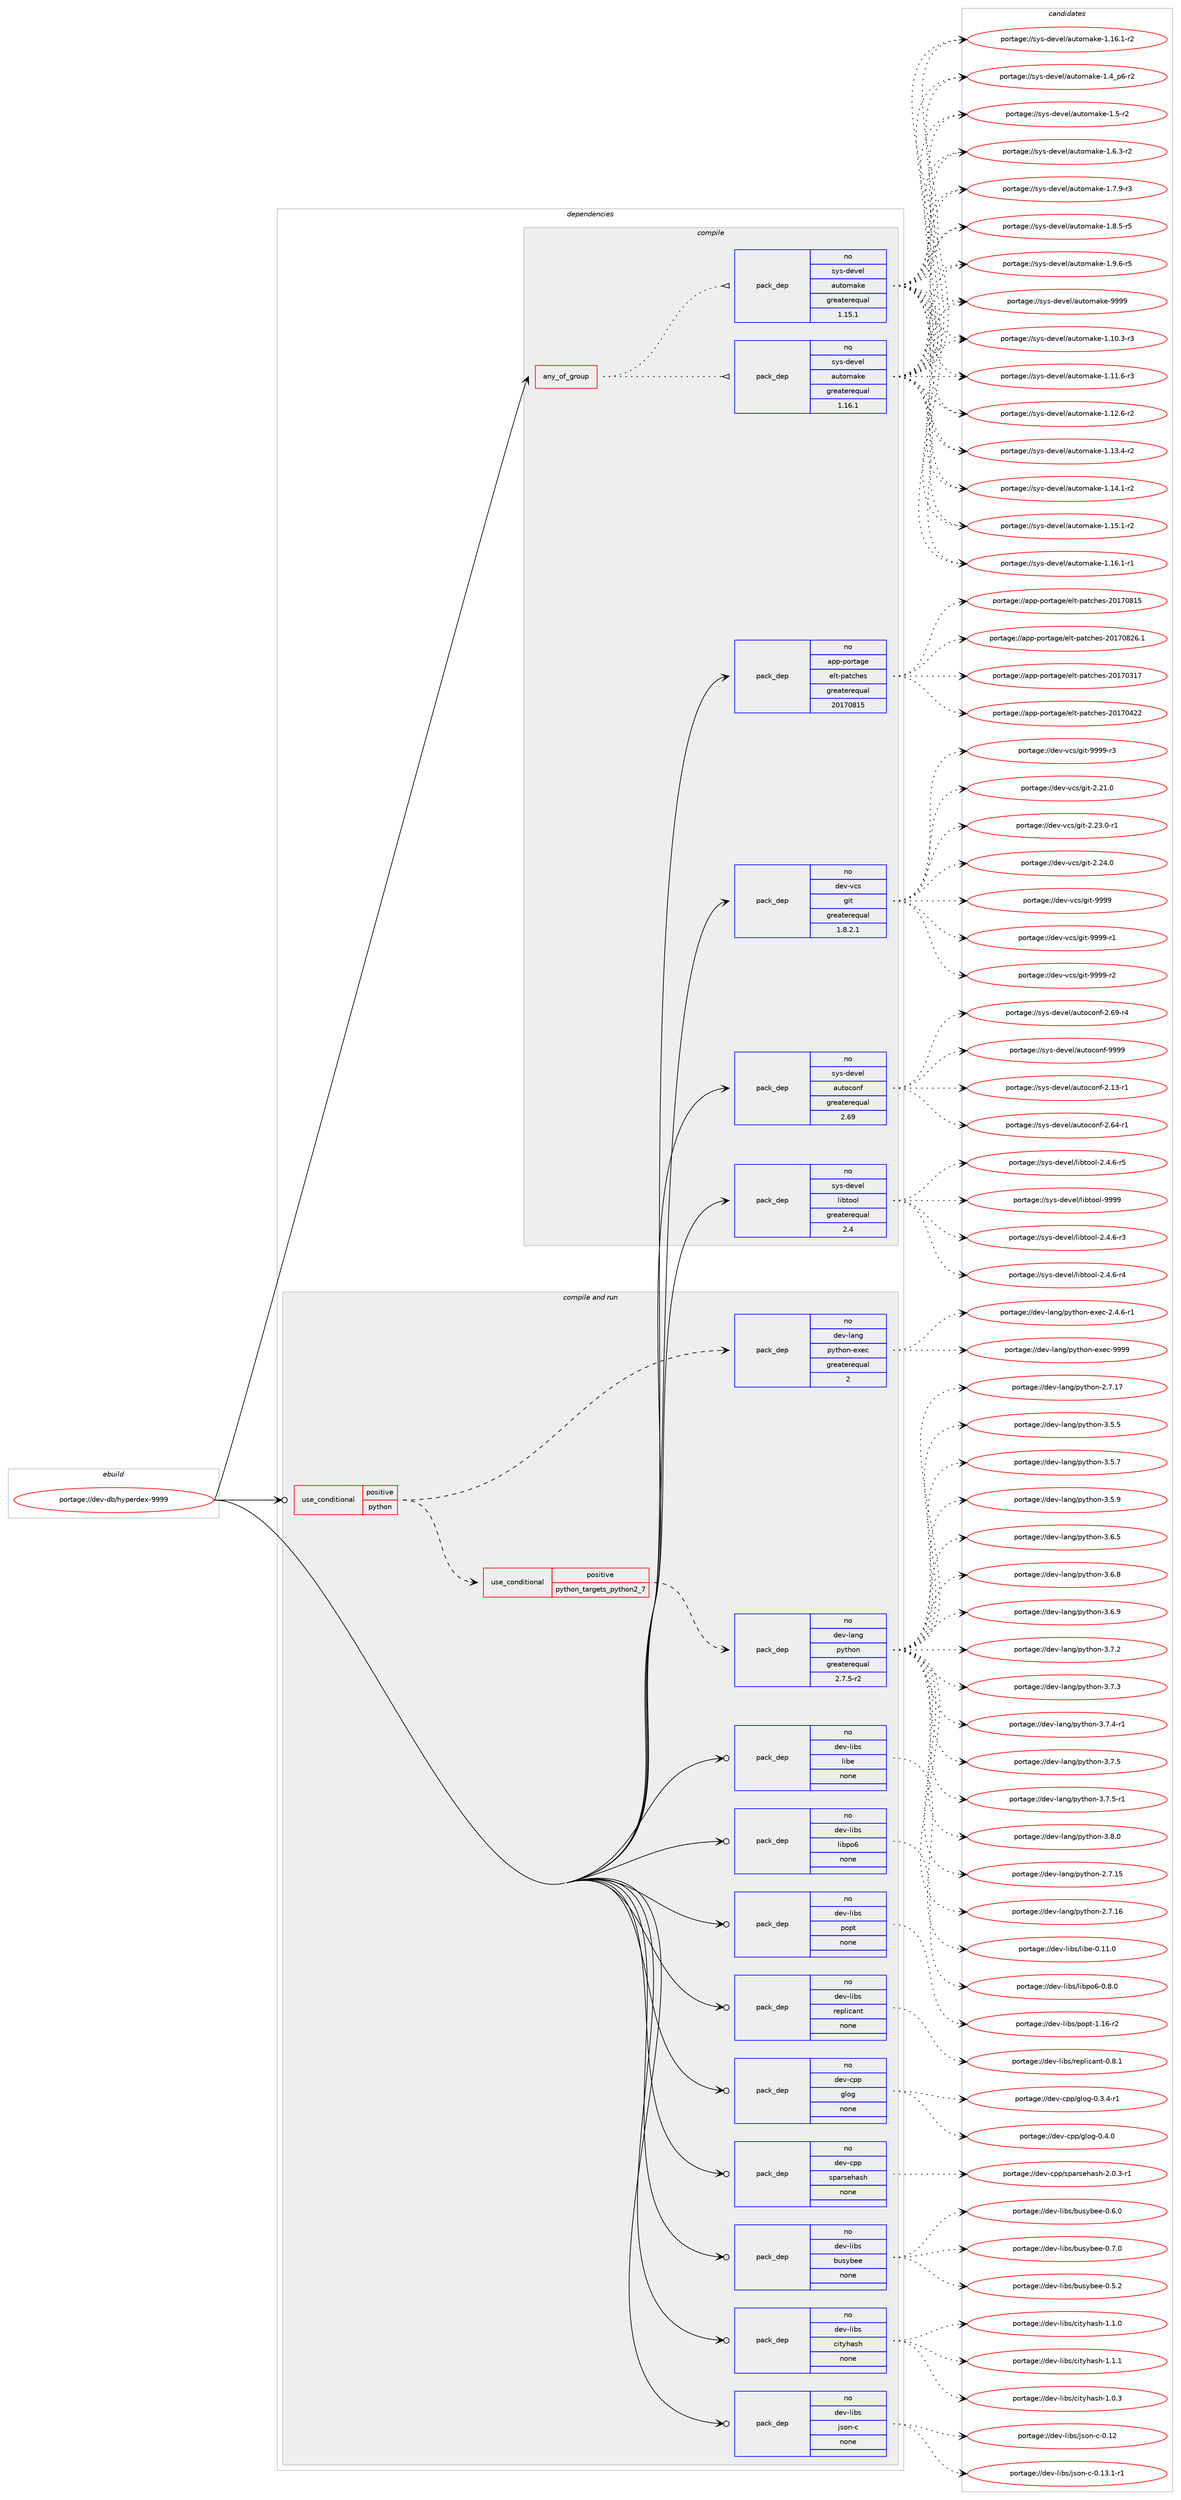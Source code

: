 digraph prolog {

# *************
# Graph options
# *************

newrank=true;
concentrate=true;
compound=true;
graph [rankdir=LR,fontname=Helvetica,fontsize=10,ranksep=1.5];#, ranksep=2.5, nodesep=0.2];
edge  [arrowhead=vee];
node  [fontname=Helvetica,fontsize=10];

# **********
# The ebuild
# **********

subgraph cluster_leftcol {
color=gray;
rank=same;
label=<<i>ebuild</i>>;
id [label="portage://dev-db/hyperdex-9999", color=red, width=4, href="../dev-db/hyperdex-9999.svg"];
}

# ****************
# The dependencies
# ****************

subgraph cluster_midcol {
color=gray;
label=<<i>dependencies</i>>;
subgraph cluster_compile {
fillcolor="#eeeeee";
style=filled;
label=<<i>compile</i>>;
subgraph any1129 {
dependency53700 [label=<<TABLE BORDER="0" CELLBORDER="1" CELLSPACING="0" CELLPADDING="4"><TR><TD CELLPADDING="10">any_of_group</TD></TR></TABLE>>, shape=none, color=red];subgraph pack40494 {
dependency53701 [label=<<TABLE BORDER="0" CELLBORDER="1" CELLSPACING="0" CELLPADDING="4" WIDTH="220"><TR><TD ROWSPAN="6" CELLPADDING="30">pack_dep</TD></TR><TR><TD WIDTH="110">no</TD></TR><TR><TD>sys-devel</TD></TR><TR><TD>automake</TD></TR><TR><TD>greaterequal</TD></TR><TR><TD>1.16.1</TD></TR></TABLE>>, shape=none, color=blue];
}
dependency53700:e -> dependency53701:w [weight=20,style="dotted",arrowhead="oinv"];
subgraph pack40495 {
dependency53702 [label=<<TABLE BORDER="0" CELLBORDER="1" CELLSPACING="0" CELLPADDING="4" WIDTH="220"><TR><TD ROWSPAN="6" CELLPADDING="30">pack_dep</TD></TR><TR><TD WIDTH="110">no</TD></TR><TR><TD>sys-devel</TD></TR><TR><TD>automake</TD></TR><TR><TD>greaterequal</TD></TR><TR><TD>1.15.1</TD></TR></TABLE>>, shape=none, color=blue];
}
dependency53700:e -> dependency53702:w [weight=20,style="dotted",arrowhead="oinv"];
}
id:e -> dependency53700:w [weight=20,style="solid",arrowhead="vee"];
subgraph pack40496 {
dependency53703 [label=<<TABLE BORDER="0" CELLBORDER="1" CELLSPACING="0" CELLPADDING="4" WIDTH="220"><TR><TD ROWSPAN="6" CELLPADDING="30">pack_dep</TD></TR><TR><TD WIDTH="110">no</TD></TR><TR><TD>app-portage</TD></TR><TR><TD>elt-patches</TD></TR><TR><TD>greaterequal</TD></TR><TR><TD>20170815</TD></TR></TABLE>>, shape=none, color=blue];
}
id:e -> dependency53703:w [weight=20,style="solid",arrowhead="vee"];
subgraph pack40497 {
dependency53704 [label=<<TABLE BORDER="0" CELLBORDER="1" CELLSPACING="0" CELLPADDING="4" WIDTH="220"><TR><TD ROWSPAN="6" CELLPADDING="30">pack_dep</TD></TR><TR><TD WIDTH="110">no</TD></TR><TR><TD>dev-vcs</TD></TR><TR><TD>git</TD></TR><TR><TD>greaterequal</TD></TR><TR><TD>1.8.2.1</TD></TR></TABLE>>, shape=none, color=blue];
}
id:e -> dependency53704:w [weight=20,style="solid",arrowhead="vee"];
subgraph pack40498 {
dependency53705 [label=<<TABLE BORDER="0" CELLBORDER="1" CELLSPACING="0" CELLPADDING="4" WIDTH="220"><TR><TD ROWSPAN="6" CELLPADDING="30">pack_dep</TD></TR><TR><TD WIDTH="110">no</TD></TR><TR><TD>sys-devel</TD></TR><TR><TD>autoconf</TD></TR><TR><TD>greaterequal</TD></TR><TR><TD>2.69</TD></TR></TABLE>>, shape=none, color=blue];
}
id:e -> dependency53705:w [weight=20,style="solid",arrowhead="vee"];
subgraph pack40499 {
dependency53706 [label=<<TABLE BORDER="0" CELLBORDER="1" CELLSPACING="0" CELLPADDING="4" WIDTH="220"><TR><TD ROWSPAN="6" CELLPADDING="30">pack_dep</TD></TR><TR><TD WIDTH="110">no</TD></TR><TR><TD>sys-devel</TD></TR><TR><TD>libtool</TD></TR><TR><TD>greaterequal</TD></TR><TR><TD>2.4</TD></TR></TABLE>>, shape=none, color=blue];
}
id:e -> dependency53706:w [weight=20,style="solid",arrowhead="vee"];
}
subgraph cluster_compileandrun {
fillcolor="#eeeeee";
style=filled;
label=<<i>compile and run</i>>;
subgraph cond12049 {
dependency53707 [label=<<TABLE BORDER="0" CELLBORDER="1" CELLSPACING="0" CELLPADDING="4"><TR><TD ROWSPAN="3" CELLPADDING="10">use_conditional</TD></TR><TR><TD>positive</TD></TR><TR><TD>python</TD></TR></TABLE>>, shape=none, color=red];
subgraph cond12050 {
dependency53708 [label=<<TABLE BORDER="0" CELLBORDER="1" CELLSPACING="0" CELLPADDING="4"><TR><TD ROWSPAN="3" CELLPADDING="10">use_conditional</TD></TR><TR><TD>positive</TD></TR><TR><TD>python_targets_python2_7</TD></TR></TABLE>>, shape=none, color=red];
subgraph pack40500 {
dependency53709 [label=<<TABLE BORDER="0" CELLBORDER="1" CELLSPACING="0" CELLPADDING="4" WIDTH="220"><TR><TD ROWSPAN="6" CELLPADDING="30">pack_dep</TD></TR><TR><TD WIDTH="110">no</TD></TR><TR><TD>dev-lang</TD></TR><TR><TD>python</TD></TR><TR><TD>greaterequal</TD></TR><TR><TD>2.7.5-r2</TD></TR></TABLE>>, shape=none, color=blue];
}
dependency53708:e -> dependency53709:w [weight=20,style="dashed",arrowhead="vee"];
}
dependency53707:e -> dependency53708:w [weight=20,style="dashed",arrowhead="vee"];
subgraph pack40501 {
dependency53710 [label=<<TABLE BORDER="0" CELLBORDER="1" CELLSPACING="0" CELLPADDING="4" WIDTH="220"><TR><TD ROWSPAN="6" CELLPADDING="30">pack_dep</TD></TR><TR><TD WIDTH="110">no</TD></TR><TR><TD>dev-lang</TD></TR><TR><TD>python-exec</TD></TR><TR><TD>greaterequal</TD></TR><TR><TD>2</TD></TR></TABLE>>, shape=none, color=blue];
}
dependency53707:e -> dependency53710:w [weight=20,style="dashed",arrowhead="vee"];
}
id:e -> dependency53707:w [weight=20,style="solid",arrowhead="odotvee"];
subgraph pack40502 {
dependency53711 [label=<<TABLE BORDER="0" CELLBORDER="1" CELLSPACING="0" CELLPADDING="4" WIDTH="220"><TR><TD ROWSPAN="6" CELLPADDING="30">pack_dep</TD></TR><TR><TD WIDTH="110">no</TD></TR><TR><TD>dev-cpp</TD></TR><TR><TD>glog</TD></TR><TR><TD>none</TD></TR><TR><TD></TD></TR></TABLE>>, shape=none, color=blue];
}
id:e -> dependency53711:w [weight=20,style="solid",arrowhead="odotvee"];
subgraph pack40503 {
dependency53712 [label=<<TABLE BORDER="0" CELLBORDER="1" CELLSPACING="0" CELLPADDING="4" WIDTH="220"><TR><TD ROWSPAN="6" CELLPADDING="30">pack_dep</TD></TR><TR><TD WIDTH="110">no</TD></TR><TR><TD>dev-cpp</TD></TR><TR><TD>sparsehash</TD></TR><TR><TD>none</TD></TR><TR><TD></TD></TR></TABLE>>, shape=none, color=blue];
}
id:e -> dependency53712:w [weight=20,style="solid",arrowhead="odotvee"];
subgraph pack40504 {
dependency53713 [label=<<TABLE BORDER="0" CELLBORDER="1" CELLSPACING="0" CELLPADDING="4" WIDTH="220"><TR><TD ROWSPAN="6" CELLPADDING="30">pack_dep</TD></TR><TR><TD WIDTH="110">no</TD></TR><TR><TD>dev-libs</TD></TR><TR><TD>busybee</TD></TR><TR><TD>none</TD></TR><TR><TD></TD></TR></TABLE>>, shape=none, color=blue];
}
id:e -> dependency53713:w [weight=20,style="solid",arrowhead="odotvee"];
subgraph pack40505 {
dependency53714 [label=<<TABLE BORDER="0" CELLBORDER="1" CELLSPACING="0" CELLPADDING="4" WIDTH="220"><TR><TD ROWSPAN="6" CELLPADDING="30">pack_dep</TD></TR><TR><TD WIDTH="110">no</TD></TR><TR><TD>dev-libs</TD></TR><TR><TD>cityhash</TD></TR><TR><TD>none</TD></TR><TR><TD></TD></TR></TABLE>>, shape=none, color=blue];
}
id:e -> dependency53714:w [weight=20,style="solid",arrowhead="odotvee"];
subgraph pack40506 {
dependency53715 [label=<<TABLE BORDER="0" CELLBORDER="1" CELLSPACING="0" CELLPADDING="4" WIDTH="220"><TR><TD ROWSPAN="6" CELLPADDING="30">pack_dep</TD></TR><TR><TD WIDTH="110">no</TD></TR><TR><TD>dev-libs</TD></TR><TR><TD>json-c</TD></TR><TR><TD>none</TD></TR><TR><TD></TD></TR></TABLE>>, shape=none, color=blue];
}
id:e -> dependency53715:w [weight=20,style="solid",arrowhead="odotvee"];
subgraph pack40507 {
dependency53716 [label=<<TABLE BORDER="0" CELLBORDER="1" CELLSPACING="0" CELLPADDING="4" WIDTH="220"><TR><TD ROWSPAN="6" CELLPADDING="30">pack_dep</TD></TR><TR><TD WIDTH="110">no</TD></TR><TR><TD>dev-libs</TD></TR><TR><TD>libe</TD></TR><TR><TD>none</TD></TR><TR><TD></TD></TR></TABLE>>, shape=none, color=blue];
}
id:e -> dependency53716:w [weight=20,style="solid",arrowhead="odotvee"];
subgraph pack40508 {
dependency53717 [label=<<TABLE BORDER="0" CELLBORDER="1" CELLSPACING="0" CELLPADDING="4" WIDTH="220"><TR><TD ROWSPAN="6" CELLPADDING="30">pack_dep</TD></TR><TR><TD WIDTH="110">no</TD></TR><TR><TD>dev-libs</TD></TR><TR><TD>libpo6</TD></TR><TR><TD>none</TD></TR><TR><TD></TD></TR></TABLE>>, shape=none, color=blue];
}
id:e -> dependency53717:w [weight=20,style="solid",arrowhead="odotvee"];
subgraph pack40509 {
dependency53718 [label=<<TABLE BORDER="0" CELLBORDER="1" CELLSPACING="0" CELLPADDING="4" WIDTH="220"><TR><TD ROWSPAN="6" CELLPADDING="30">pack_dep</TD></TR><TR><TD WIDTH="110">no</TD></TR><TR><TD>dev-libs</TD></TR><TR><TD>popt</TD></TR><TR><TD>none</TD></TR><TR><TD></TD></TR></TABLE>>, shape=none, color=blue];
}
id:e -> dependency53718:w [weight=20,style="solid",arrowhead="odotvee"];
subgraph pack40510 {
dependency53719 [label=<<TABLE BORDER="0" CELLBORDER="1" CELLSPACING="0" CELLPADDING="4" WIDTH="220"><TR><TD ROWSPAN="6" CELLPADDING="30">pack_dep</TD></TR><TR><TD WIDTH="110">no</TD></TR><TR><TD>dev-libs</TD></TR><TR><TD>replicant</TD></TR><TR><TD>none</TD></TR><TR><TD></TD></TR></TABLE>>, shape=none, color=blue];
}
id:e -> dependency53719:w [weight=20,style="solid",arrowhead="odotvee"];
}
subgraph cluster_run {
fillcolor="#eeeeee";
style=filled;
label=<<i>run</i>>;
}
}

# **************
# The candidates
# **************

subgraph cluster_choices {
rank=same;
color=gray;
label=<<i>candidates</i>>;

subgraph choice40494 {
color=black;
nodesep=1;
choiceportage11512111545100101118101108479711711611110997107101454946494846514511451 [label="portage://sys-devel/automake-1.10.3-r3", color=red, width=4,href="../sys-devel/automake-1.10.3-r3.svg"];
choiceportage11512111545100101118101108479711711611110997107101454946494946544511451 [label="portage://sys-devel/automake-1.11.6-r3", color=red, width=4,href="../sys-devel/automake-1.11.6-r3.svg"];
choiceportage11512111545100101118101108479711711611110997107101454946495046544511450 [label="portage://sys-devel/automake-1.12.6-r2", color=red, width=4,href="../sys-devel/automake-1.12.6-r2.svg"];
choiceportage11512111545100101118101108479711711611110997107101454946495146524511450 [label="portage://sys-devel/automake-1.13.4-r2", color=red, width=4,href="../sys-devel/automake-1.13.4-r2.svg"];
choiceportage11512111545100101118101108479711711611110997107101454946495246494511450 [label="portage://sys-devel/automake-1.14.1-r2", color=red, width=4,href="../sys-devel/automake-1.14.1-r2.svg"];
choiceportage11512111545100101118101108479711711611110997107101454946495346494511450 [label="portage://sys-devel/automake-1.15.1-r2", color=red, width=4,href="../sys-devel/automake-1.15.1-r2.svg"];
choiceportage11512111545100101118101108479711711611110997107101454946495446494511449 [label="portage://sys-devel/automake-1.16.1-r1", color=red, width=4,href="../sys-devel/automake-1.16.1-r1.svg"];
choiceportage11512111545100101118101108479711711611110997107101454946495446494511450 [label="portage://sys-devel/automake-1.16.1-r2", color=red, width=4,href="../sys-devel/automake-1.16.1-r2.svg"];
choiceportage115121115451001011181011084797117116111109971071014549465295112544511450 [label="portage://sys-devel/automake-1.4_p6-r2", color=red, width=4,href="../sys-devel/automake-1.4_p6-r2.svg"];
choiceportage11512111545100101118101108479711711611110997107101454946534511450 [label="portage://sys-devel/automake-1.5-r2", color=red, width=4,href="../sys-devel/automake-1.5-r2.svg"];
choiceportage115121115451001011181011084797117116111109971071014549465446514511450 [label="portage://sys-devel/automake-1.6.3-r2", color=red, width=4,href="../sys-devel/automake-1.6.3-r2.svg"];
choiceportage115121115451001011181011084797117116111109971071014549465546574511451 [label="portage://sys-devel/automake-1.7.9-r3", color=red, width=4,href="../sys-devel/automake-1.7.9-r3.svg"];
choiceportage115121115451001011181011084797117116111109971071014549465646534511453 [label="portage://sys-devel/automake-1.8.5-r5", color=red, width=4,href="../sys-devel/automake-1.8.5-r5.svg"];
choiceportage115121115451001011181011084797117116111109971071014549465746544511453 [label="portage://sys-devel/automake-1.9.6-r5", color=red, width=4,href="../sys-devel/automake-1.9.6-r5.svg"];
choiceportage115121115451001011181011084797117116111109971071014557575757 [label="portage://sys-devel/automake-9999", color=red, width=4,href="../sys-devel/automake-9999.svg"];
dependency53701:e -> choiceportage11512111545100101118101108479711711611110997107101454946494846514511451:w [style=dotted,weight="100"];
dependency53701:e -> choiceportage11512111545100101118101108479711711611110997107101454946494946544511451:w [style=dotted,weight="100"];
dependency53701:e -> choiceportage11512111545100101118101108479711711611110997107101454946495046544511450:w [style=dotted,weight="100"];
dependency53701:e -> choiceportage11512111545100101118101108479711711611110997107101454946495146524511450:w [style=dotted,weight="100"];
dependency53701:e -> choiceportage11512111545100101118101108479711711611110997107101454946495246494511450:w [style=dotted,weight="100"];
dependency53701:e -> choiceportage11512111545100101118101108479711711611110997107101454946495346494511450:w [style=dotted,weight="100"];
dependency53701:e -> choiceportage11512111545100101118101108479711711611110997107101454946495446494511449:w [style=dotted,weight="100"];
dependency53701:e -> choiceportage11512111545100101118101108479711711611110997107101454946495446494511450:w [style=dotted,weight="100"];
dependency53701:e -> choiceportage115121115451001011181011084797117116111109971071014549465295112544511450:w [style=dotted,weight="100"];
dependency53701:e -> choiceportage11512111545100101118101108479711711611110997107101454946534511450:w [style=dotted,weight="100"];
dependency53701:e -> choiceportage115121115451001011181011084797117116111109971071014549465446514511450:w [style=dotted,weight="100"];
dependency53701:e -> choiceportage115121115451001011181011084797117116111109971071014549465546574511451:w [style=dotted,weight="100"];
dependency53701:e -> choiceportage115121115451001011181011084797117116111109971071014549465646534511453:w [style=dotted,weight="100"];
dependency53701:e -> choiceportage115121115451001011181011084797117116111109971071014549465746544511453:w [style=dotted,weight="100"];
dependency53701:e -> choiceportage115121115451001011181011084797117116111109971071014557575757:w [style=dotted,weight="100"];
}
subgraph choice40495 {
color=black;
nodesep=1;
choiceportage11512111545100101118101108479711711611110997107101454946494846514511451 [label="portage://sys-devel/automake-1.10.3-r3", color=red, width=4,href="../sys-devel/automake-1.10.3-r3.svg"];
choiceportage11512111545100101118101108479711711611110997107101454946494946544511451 [label="portage://sys-devel/automake-1.11.6-r3", color=red, width=4,href="../sys-devel/automake-1.11.6-r3.svg"];
choiceportage11512111545100101118101108479711711611110997107101454946495046544511450 [label="portage://sys-devel/automake-1.12.6-r2", color=red, width=4,href="../sys-devel/automake-1.12.6-r2.svg"];
choiceportage11512111545100101118101108479711711611110997107101454946495146524511450 [label="portage://sys-devel/automake-1.13.4-r2", color=red, width=4,href="../sys-devel/automake-1.13.4-r2.svg"];
choiceportage11512111545100101118101108479711711611110997107101454946495246494511450 [label="portage://sys-devel/automake-1.14.1-r2", color=red, width=4,href="../sys-devel/automake-1.14.1-r2.svg"];
choiceportage11512111545100101118101108479711711611110997107101454946495346494511450 [label="portage://sys-devel/automake-1.15.1-r2", color=red, width=4,href="../sys-devel/automake-1.15.1-r2.svg"];
choiceportage11512111545100101118101108479711711611110997107101454946495446494511449 [label="portage://sys-devel/automake-1.16.1-r1", color=red, width=4,href="../sys-devel/automake-1.16.1-r1.svg"];
choiceportage11512111545100101118101108479711711611110997107101454946495446494511450 [label="portage://sys-devel/automake-1.16.1-r2", color=red, width=4,href="../sys-devel/automake-1.16.1-r2.svg"];
choiceportage115121115451001011181011084797117116111109971071014549465295112544511450 [label="portage://sys-devel/automake-1.4_p6-r2", color=red, width=4,href="../sys-devel/automake-1.4_p6-r2.svg"];
choiceportage11512111545100101118101108479711711611110997107101454946534511450 [label="portage://sys-devel/automake-1.5-r2", color=red, width=4,href="../sys-devel/automake-1.5-r2.svg"];
choiceportage115121115451001011181011084797117116111109971071014549465446514511450 [label="portage://sys-devel/automake-1.6.3-r2", color=red, width=4,href="../sys-devel/automake-1.6.3-r2.svg"];
choiceportage115121115451001011181011084797117116111109971071014549465546574511451 [label="portage://sys-devel/automake-1.7.9-r3", color=red, width=4,href="../sys-devel/automake-1.7.9-r3.svg"];
choiceportage115121115451001011181011084797117116111109971071014549465646534511453 [label="portage://sys-devel/automake-1.8.5-r5", color=red, width=4,href="../sys-devel/automake-1.8.5-r5.svg"];
choiceportage115121115451001011181011084797117116111109971071014549465746544511453 [label="portage://sys-devel/automake-1.9.6-r5", color=red, width=4,href="../sys-devel/automake-1.9.6-r5.svg"];
choiceportage115121115451001011181011084797117116111109971071014557575757 [label="portage://sys-devel/automake-9999", color=red, width=4,href="../sys-devel/automake-9999.svg"];
dependency53702:e -> choiceportage11512111545100101118101108479711711611110997107101454946494846514511451:w [style=dotted,weight="100"];
dependency53702:e -> choiceportage11512111545100101118101108479711711611110997107101454946494946544511451:w [style=dotted,weight="100"];
dependency53702:e -> choiceportage11512111545100101118101108479711711611110997107101454946495046544511450:w [style=dotted,weight="100"];
dependency53702:e -> choiceportage11512111545100101118101108479711711611110997107101454946495146524511450:w [style=dotted,weight="100"];
dependency53702:e -> choiceportage11512111545100101118101108479711711611110997107101454946495246494511450:w [style=dotted,weight="100"];
dependency53702:e -> choiceportage11512111545100101118101108479711711611110997107101454946495346494511450:w [style=dotted,weight="100"];
dependency53702:e -> choiceportage11512111545100101118101108479711711611110997107101454946495446494511449:w [style=dotted,weight="100"];
dependency53702:e -> choiceportage11512111545100101118101108479711711611110997107101454946495446494511450:w [style=dotted,weight="100"];
dependency53702:e -> choiceportage115121115451001011181011084797117116111109971071014549465295112544511450:w [style=dotted,weight="100"];
dependency53702:e -> choiceportage11512111545100101118101108479711711611110997107101454946534511450:w [style=dotted,weight="100"];
dependency53702:e -> choiceportage115121115451001011181011084797117116111109971071014549465446514511450:w [style=dotted,weight="100"];
dependency53702:e -> choiceportage115121115451001011181011084797117116111109971071014549465546574511451:w [style=dotted,weight="100"];
dependency53702:e -> choiceportage115121115451001011181011084797117116111109971071014549465646534511453:w [style=dotted,weight="100"];
dependency53702:e -> choiceportage115121115451001011181011084797117116111109971071014549465746544511453:w [style=dotted,weight="100"];
dependency53702:e -> choiceportage115121115451001011181011084797117116111109971071014557575757:w [style=dotted,weight="100"];
}
subgraph choice40496 {
color=black;
nodesep=1;
choiceportage97112112451121111141169710310147101108116451129711699104101115455048495548514955 [label="portage://app-portage/elt-patches-20170317", color=red, width=4,href="../app-portage/elt-patches-20170317.svg"];
choiceportage97112112451121111141169710310147101108116451129711699104101115455048495548525050 [label="portage://app-portage/elt-patches-20170422", color=red, width=4,href="../app-portage/elt-patches-20170422.svg"];
choiceportage97112112451121111141169710310147101108116451129711699104101115455048495548564953 [label="portage://app-portage/elt-patches-20170815", color=red, width=4,href="../app-portage/elt-patches-20170815.svg"];
choiceportage971121124511211111411697103101471011081164511297116991041011154550484955485650544649 [label="portage://app-portage/elt-patches-20170826.1", color=red, width=4,href="../app-portage/elt-patches-20170826.1.svg"];
dependency53703:e -> choiceportage97112112451121111141169710310147101108116451129711699104101115455048495548514955:w [style=dotted,weight="100"];
dependency53703:e -> choiceportage97112112451121111141169710310147101108116451129711699104101115455048495548525050:w [style=dotted,weight="100"];
dependency53703:e -> choiceportage97112112451121111141169710310147101108116451129711699104101115455048495548564953:w [style=dotted,weight="100"];
dependency53703:e -> choiceportage971121124511211111411697103101471011081164511297116991041011154550484955485650544649:w [style=dotted,weight="100"];
}
subgraph choice40497 {
color=black;
nodesep=1;
choiceportage10010111845118991154710310511645504650494648 [label="portage://dev-vcs/git-2.21.0", color=red, width=4,href="../dev-vcs/git-2.21.0.svg"];
choiceportage100101118451189911547103105116455046505146484511449 [label="portage://dev-vcs/git-2.23.0-r1", color=red, width=4,href="../dev-vcs/git-2.23.0-r1.svg"];
choiceportage10010111845118991154710310511645504650524648 [label="portage://dev-vcs/git-2.24.0", color=red, width=4,href="../dev-vcs/git-2.24.0.svg"];
choiceportage1001011184511899115471031051164557575757 [label="portage://dev-vcs/git-9999", color=red, width=4,href="../dev-vcs/git-9999.svg"];
choiceportage10010111845118991154710310511645575757574511449 [label="portage://dev-vcs/git-9999-r1", color=red, width=4,href="../dev-vcs/git-9999-r1.svg"];
choiceportage10010111845118991154710310511645575757574511450 [label="portage://dev-vcs/git-9999-r2", color=red, width=4,href="../dev-vcs/git-9999-r2.svg"];
choiceportage10010111845118991154710310511645575757574511451 [label="portage://dev-vcs/git-9999-r3", color=red, width=4,href="../dev-vcs/git-9999-r3.svg"];
dependency53704:e -> choiceportage10010111845118991154710310511645504650494648:w [style=dotted,weight="100"];
dependency53704:e -> choiceportage100101118451189911547103105116455046505146484511449:w [style=dotted,weight="100"];
dependency53704:e -> choiceportage10010111845118991154710310511645504650524648:w [style=dotted,weight="100"];
dependency53704:e -> choiceportage1001011184511899115471031051164557575757:w [style=dotted,weight="100"];
dependency53704:e -> choiceportage10010111845118991154710310511645575757574511449:w [style=dotted,weight="100"];
dependency53704:e -> choiceportage10010111845118991154710310511645575757574511450:w [style=dotted,weight="100"];
dependency53704:e -> choiceportage10010111845118991154710310511645575757574511451:w [style=dotted,weight="100"];
}
subgraph choice40498 {
color=black;
nodesep=1;
choiceportage1151211154510010111810110847971171161119911111010245504649514511449 [label="portage://sys-devel/autoconf-2.13-r1", color=red, width=4,href="../sys-devel/autoconf-2.13-r1.svg"];
choiceportage1151211154510010111810110847971171161119911111010245504654524511449 [label="portage://sys-devel/autoconf-2.64-r1", color=red, width=4,href="../sys-devel/autoconf-2.64-r1.svg"];
choiceportage1151211154510010111810110847971171161119911111010245504654574511452 [label="portage://sys-devel/autoconf-2.69-r4", color=red, width=4,href="../sys-devel/autoconf-2.69-r4.svg"];
choiceportage115121115451001011181011084797117116111991111101024557575757 [label="portage://sys-devel/autoconf-9999", color=red, width=4,href="../sys-devel/autoconf-9999.svg"];
dependency53705:e -> choiceportage1151211154510010111810110847971171161119911111010245504649514511449:w [style=dotted,weight="100"];
dependency53705:e -> choiceportage1151211154510010111810110847971171161119911111010245504654524511449:w [style=dotted,weight="100"];
dependency53705:e -> choiceportage1151211154510010111810110847971171161119911111010245504654574511452:w [style=dotted,weight="100"];
dependency53705:e -> choiceportage115121115451001011181011084797117116111991111101024557575757:w [style=dotted,weight="100"];
}
subgraph choice40499 {
color=black;
nodesep=1;
choiceportage1151211154510010111810110847108105981161111111084550465246544511451 [label="portage://sys-devel/libtool-2.4.6-r3", color=red, width=4,href="../sys-devel/libtool-2.4.6-r3.svg"];
choiceportage1151211154510010111810110847108105981161111111084550465246544511452 [label="portage://sys-devel/libtool-2.4.6-r4", color=red, width=4,href="../sys-devel/libtool-2.4.6-r4.svg"];
choiceportage1151211154510010111810110847108105981161111111084550465246544511453 [label="portage://sys-devel/libtool-2.4.6-r5", color=red, width=4,href="../sys-devel/libtool-2.4.6-r5.svg"];
choiceportage1151211154510010111810110847108105981161111111084557575757 [label="portage://sys-devel/libtool-9999", color=red, width=4,href="../sys-devel/libtool-9999.svg"];
dependency53706:e -> choiceportage1151211154510010111810110847108105981161111111084550465246544511451:w [style=dotted,weight="100"];
dependency53706:e -> choiceportage1151211154510010111810110847108105981161111111084550465246544511452:w [style=dotted,weight="100"];
dependency53706:e -> choiceportage1151211154510010111810110847108105981161111111084550465246544511453:w [style=dotted,weight="100"];
dependency53706:e -> choiceportage1151211154510010111810110847108105981161111111084557575757:w [style=dotted,weight="100"];
}
subgraph choice40500 {
color=black;
nodesep=1;
choiceportage10010111845108971101034711212111610411111045504655464953 [label="portage://dev-lang/python-2.7.15", color=red, width=4,href="../dev-lang/python-2.7.15.svg"];
choiceportage10010111845108971101034711212111610411111045504655464954 [label="portage://dev-lang/python-2.7.16", color=red, width=4,href="../dev-lang/python-2.7.16.svg"];
choiceportage10010111845108971101034711212111610411111045504655464955 [label="portage://dev-lang/python-2.7.17", color=red, width=4,href="../dev-lang/python-2.7.17.svg"];
choiceportage100101118451089711010347112121116104111110455146534653 [label="portage://dev-lang/python-3.5.5", color=red, width=4,href="../dev-lang/python-3.5.5.svg"];
choiceportage100101118451089711010347112121116104111110455146534655 [label="portage://dev-lang/python-3.5.7", color=red, width=4,href="../dev-lang/python-3.5.7.svg"];
choiceportage100101118451089711010347112121116104111110455146534657 [label="portage://dev-lang/python-3.5.9", color=red, width=4,href="../dev-lang/python-3.5.9.svg"];
choiceportage100101118451089711010347112121116104111110455146544653 [label="portage://dev-lang/python-3.6.5", color=red, width=4,href="../dev-lang/python-3.6.5.svg"];
choiceportage100101118451089711010347112121116104111110455146544656 [label="portage://dev-lang/python-3.6.8", color=red, width=4,href="../dev-lang/python-3.6.8.svg"];
choiceportage100101118451089711010347112121116104111110455146544657 [label="portage://dev-lang/python-3.6.9", color=red, width=4,href="../dev-lang/python-3.6.9.svg"];
choiceportage100101118451089711010347112121116104111110455146554650 [label="portage://dev-lang/python-3.7.2", color=red, width=4,href="../dev-lang/python-3.7.2.svg"];
choiceportage100101118451089711010347112121116104111110455146554651 [label="portage://dev-lang/python-3.7.3", color=red, width=4,href="../dev-lang/python-3.7.3.svg"];
choiceportage1001011184510897110103471121211161041111104551465546524511449 [label="portage://dev-lang/python-3.7.4-r1", color=red, width=4,href="../dev-lang/python-3.7.4-r1.svg"];
choiceportage100101118451089711010347112121116104111110455146554653 [label="portage://dev-lang/python-3.7.5", color=red, width=4,href="../dev-lang/python-3.7.5.svg"];
choiceportage1001011184510897110103471121211161041111104551465546534511449 [label="portage://dev-lang/python-3.7.5-r1", color=red, width=4,href="../dev-lang/python-3.7.5-r1.svg"];
choiceportage100101118451089711010347112121116104111110455146564648 [label="portage://dev-lang/python-3.8.0", color=red, width=4,href="../dev-lang/python-3.8.0.svg"];
dependency53709:e -> choiceportage10010111845108971101034711212111610411111045504655464953:w [style=dotted,weight="100"];
dependency53709:e -> choiceportage10010111845108971101034711212111610411111045504655464954:w [style=dotted,weight="100"];
dependency53709:e -> choiceportage10010111845108971101034711212111610411111045504655464955:w [style=dotted,weight="100"];
dependency53709:e -> choiceportage100101118451089711010347112121116104111110455146534653:w [style=dotted,weight="100"];
dependency53709:e -> choiceportage100101118451089711010347112121116104111110455146534655:w [style=dotted,weight="100"];
dependency53709:e -> choiceportage100101118451089711010347112121116104111110455146534657:w [style=dotted,weight="100"];
dependency53709:e -> choiceportage100101118451089711010347112121116104111110455146544653:w [style=dotted,weight="100"];
dependency53709:e -> choiceportage100101118451089711010347112121116104111110455146544656:w [style=dotted,weight="100"];
dependency53709:e -> choiceportage100101118451089711010347112121116104111110455146544657:w [style=dotted,weight="100"];
dependency53709:e -> choiceportage100101118451089711010347112121116104111110455146554650:w [style=dotted,weight="100"];
dependency53709:e -> choiceportage100101118451089711010347112121116104111110455146554651:w [style=dotted,weight="100"];
dependency53709:e -> choiceportage1001011184510897110103471121211161041111104551465546524511449:w [style=dotted,weight="100"];
dependency53709:e -> choiceportage100101118451089711010347112121116104111110455146554653:w [style=dotted,weight="100"];
dependency53709:e -> choiceportage1001011184510897110103471121211161041111104551465546534511449:w [style=dotted,weight="100"];
dependency53709:e -> choiceportage100101118451089711010347112121116104111110455146564648:w [style=dotted,weight="100"];
}
subgraph choice40501 {
color=black;
nodesep=1;
choiceportage10010111845108971101034711212111610411111045101120101994550465246544511449 [label="portage://dev-lang/python-exec-2.4.6-r1", color=red, width=4,href="../dev-lang/python-exec-2.4.6-r1.svg"];
choiceportage10010111845108971101034711212111610411111045101120101994557575757 [label="portage://dev-lang/python-exec-9999", color=red, width=4,href="../dev-lang/python-exec-9999.svg"];
dependency53710:e -> choiceportage10010111845108971101034711212111610411111045101120101994550465246544511449:w [style=dotted,weight="100"];
dependency53710:e -> choiceportage10010111845108971101034711212111610411111045101120101994557575757:w [style=dotted,weight="100"];
}
subgraph choice40502 {
color=black;
nodesep=1;
choiceportage1001011184599112112471031081111034548465146524511449 [label="portage://dev-cpp/glog-0.3.4-r1", color=red, width=4,href="../dev-cpp/glog-0.3.4-r1.svg"];
choiceportage100101118459911211247103108111103454846524648 [label="portage://dev-cpp/glog-0.4.0", color=red, width=4,href="../dev-cpp/glog-0.4.0.svg"];
dependency53711:e -> choiceportage1001011184599112112471031081111034548465146524511449:w [style=dotted,weight="100"];
dependency53711:e -> choiceportage100101118459911211247103108111103454846524648:w [style=dotted,weight="100"];
}
subgraph choice40503 {
color=black;
nodesep=1;
choiceportage10010111845991121124711511297114115101104971151044550464846514511449 [label="portage://dev-cpp/sparsehash-2.0.3-r1", color=red, width=4,href="../dev-cpp/sparsehash-2.0.3-r1.svg"];
dependency53712:e -> choiceportage10010111845991121124711511297114115101104971151044550464846514511449:w [style=dotted,weight="100"];
}
subgraph choice40504 {
color=black;
nodesep=1;
choiceportage1001011184510810598115479811711512198101101454846534650 [label="portage://dev-libs/busybee-0.5.2", color=red, width=4,href="../dev-libs/busybee-0.5.2.svg"];
choiceportage1001011184510810598115479811711512198101101454846544648 [label="portage://dev-libs/busybee-0.6.0", color=red, width=4,href="../dev-libs/busybee-0.6.0.svg"];
choiceportage1001011184510810598115479811711512198101101454846554648 [label="portage://dev-libs/busybee-0.7.0", color=red, width=4,href="../dev-libs/busybee-0.7.0.svg"];
dependency53713:e -> choiceportage1001011184510810598115479811711512198101101454846534650:w [style=dotted,weight="100"];
dependency53713:e -> choiceportage1001011184510810598115479811711512198101101454846544648:w [style=dotted,weight="100"];
dependency53713:e -> choiceportage1001011184510810598115479811711512198101101454846554648:w [style=dotted,weight="100"];
}
subgraph choice40505 {
color=black;
nodesep=1;
choiceportage1001011184510810598115479910511612110497115104454946484651 [label="portage://dev-libs/cityhash-1.0.3", color=red, width=4,href="../dev-libs/cityhash-1.0.3.svg"];
choiceportage1001011184510810598115479910511612110497115104454946494648 [label="portage://dev-libs/cityhash-1.1.0", color=red, width=4,href="../dev-libs/cityhash-1.1.0.svg"];
choiceportage1001011184510810598115479910511612110497115104454946494649 [label="portage://dev-libs/cityhash-1.1.1", color=red, width=4,href="../dev-libs/cityhash-1.1.1.svg"];
dependency53714:e -> choiceportage1001011184510810598115479910511612110497115104454946484651:w [style=dotted,weight="100"];
dependency53714:e -> choiceportage1001011184510810598115479910511612110497115104454946494648:w [style=dotted,weight="100"];
dependency53714:e -> choiceportage1001011184510810598115479910511612110497115104454946494649:w [style=dotted,weight="100"];
}
subgraph choice40506 {
color=black;
nodesep=1;
choiceportage10010111845108105981154710611511111045994548464950 [label="portage://dev-libs/json-c-0.12", color=red, width=4,href="../dev-libs/json-c-0.12.svg"];
choiceportage1001011184510810598115471061151111104599454846495146494511449 [label="portage://dev-libs/json-c-0.13.1-r1", color=red, width=4,href="../dev-libs/json-c-0.13.1-r1.svg"];
dependency53715:e -> choiceportage10010111845108105981154710611511111045994548464950:w [style=dotted,weight="100"];
dependency53715:e -> choiceportage1001011184510810598115471061151111104599454846495146494511449:w [style=dotted,weight="100"];
}
subgraph choice40507 {
color=black;
nodesep=1;
choiceportage1001011184510810598115471081059810145484649494648 [label="portage://dev-libs/libe-0.11.0", color=red, width=4,href="../dev-libs/libe-0.11.0.svg"];
dependency53716:e -> choiceportage1001011184510810598115471081059810145484649494648:w [style=dotted,weight="100"];
}
subgraph choice40508 {
color=black;
nodesep=1;
choiceportage1001011184510810598115471081059811211154454846564648 [label="portage://dev-libs/libpo6-0.8.0", color=red, width=4,href="../dev-libs/libpo6-0.8.0.svg"];
dependency53717:e -> choiceportage1001011184510810598115471081059811211154454846564648:w [style=dotted,weight="100"];
}
subgraph choice40509 {
color=black;
nodesep=1;
choiceportage10010111845108105981154711211111211645494649544511450 [label="portage://dev-libs/popt-1.16-r2", color=red, width=4,href="../dev-libs/popt-1.16-r2.svg"];
dependency53718:e -> choiceportage10010111845108105981154711211111211645494649544511450:w [style=dotted,weight="100"];
}
subgraph choice40510 {
color=black;
nodesep=1;
choiceportage1001011184510810598115471141011121081059997110116454846564649 [label="portage://dev-libs/replicant-0.8.1", color=red, width=4,href="../dev-libs/replicant-0.8.1.svg"];
dependency53719:e -> choiceportage1001011184510810598115471141011121081059997110116454846564649:w [style=dotted,weight="100"];
}
}

}
